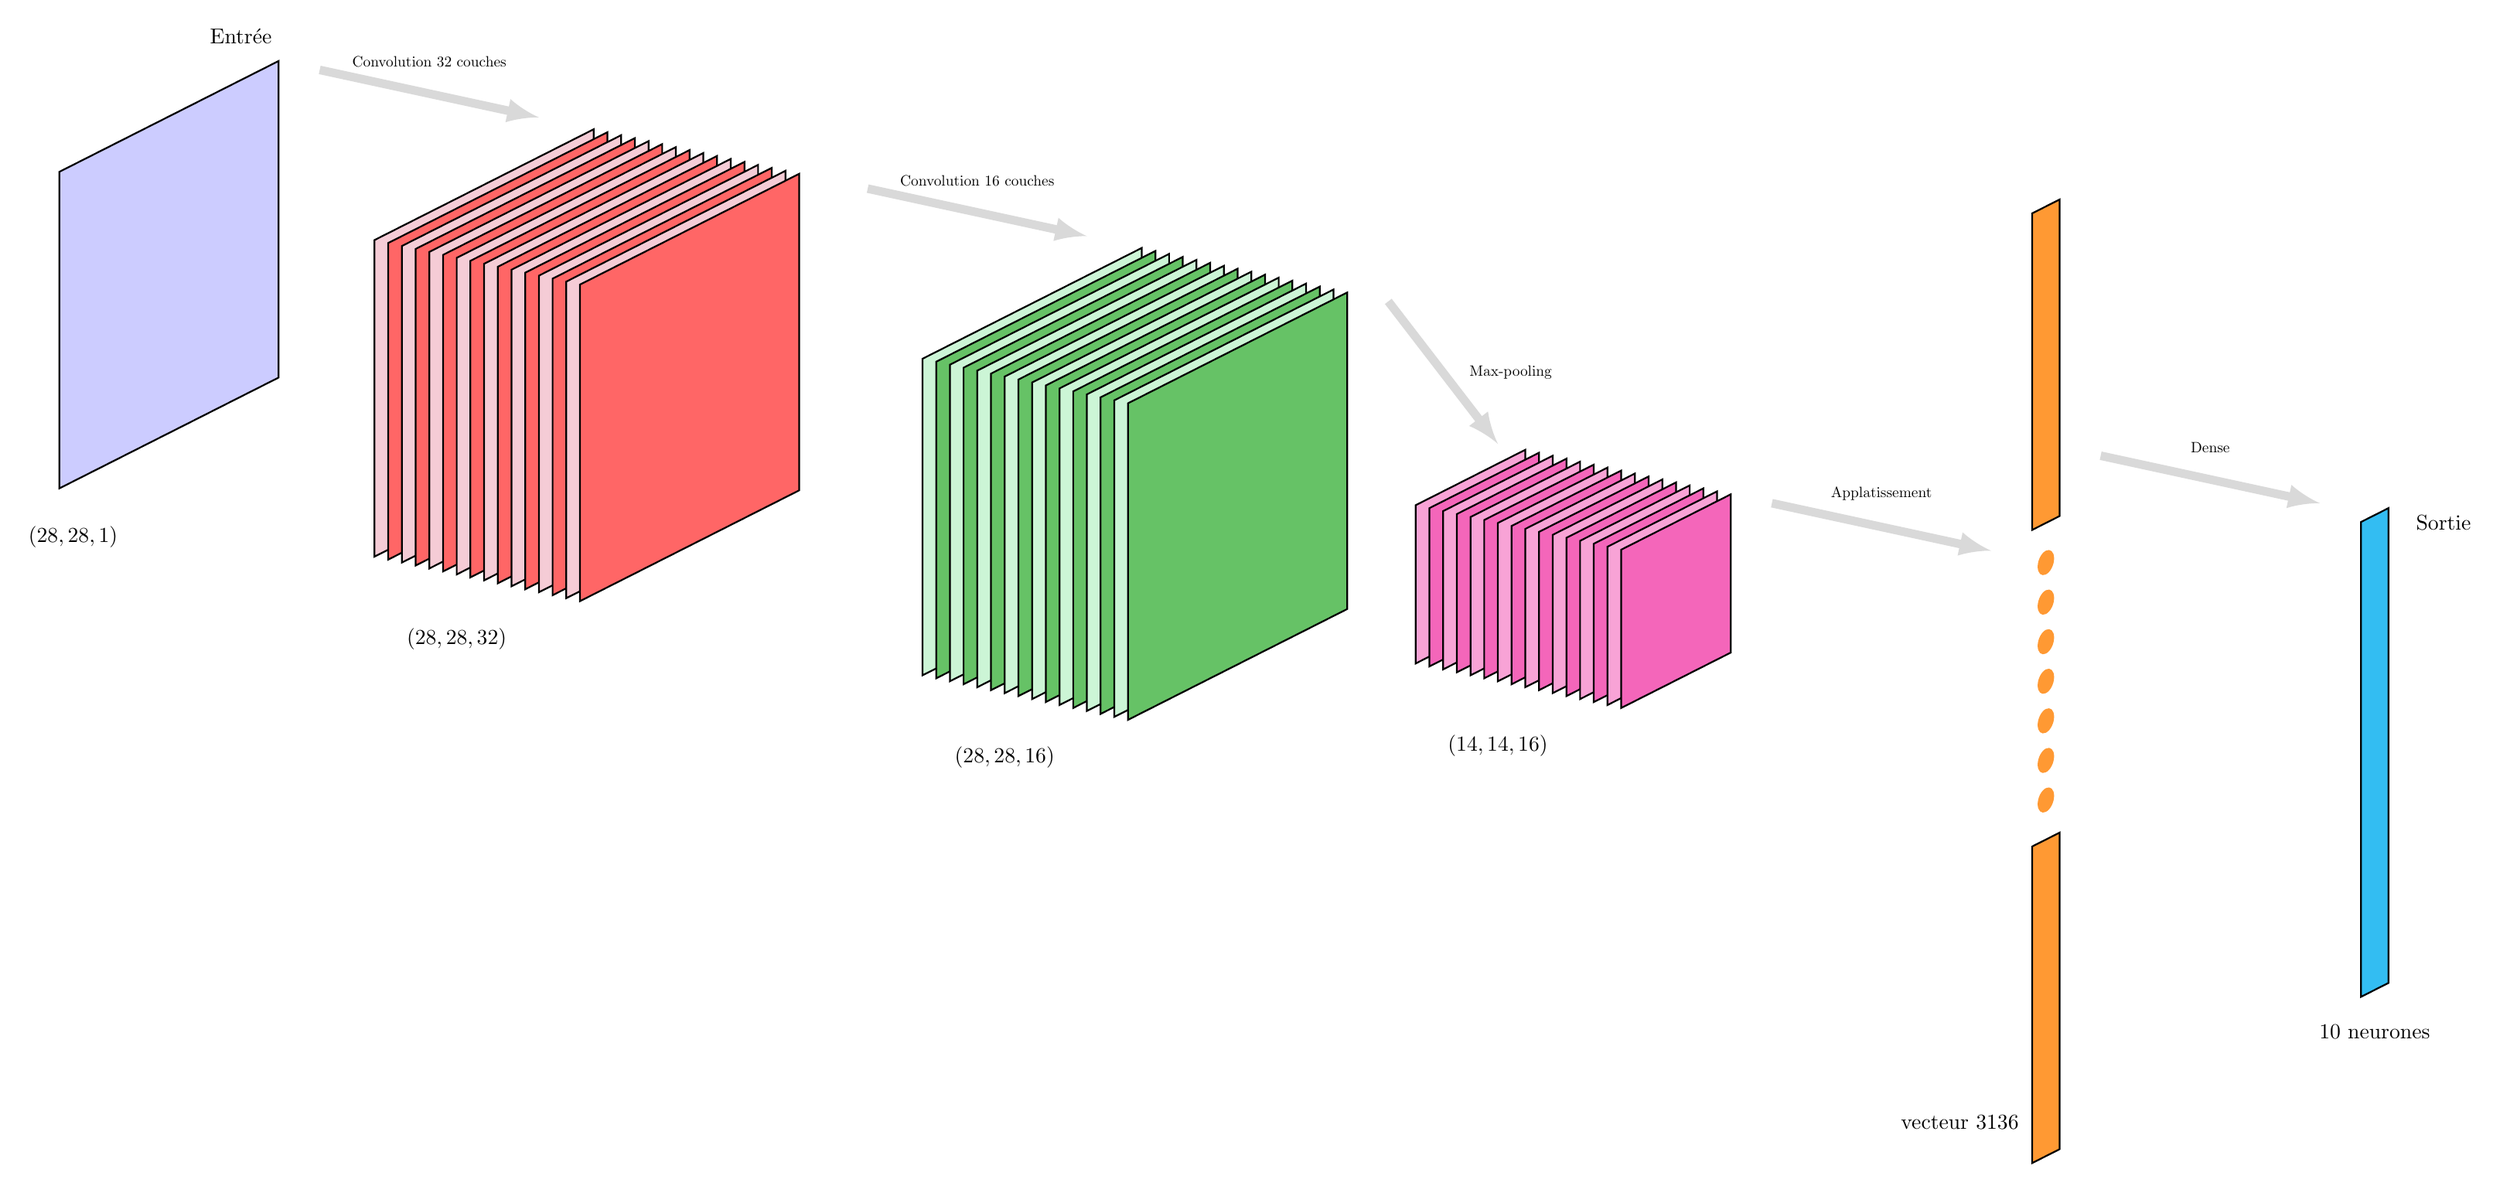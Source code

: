 \begin{tikzpicture}[scale=1,yscale=1.3,xscale=0.9,yslant=.35,nodes={font=},z={([yslant=-.5]1,0)}]


%\begin{tikzpicture}[scale=0.5,yscale=1.3,xscale=0.9,yslant=.35,nodes={font=\bfseries\sffamily\huge},z={([yslant=-.5]1,0)}]


\xdef\filtersep{0.25};  % distance between two filter




%%%%%%%%%%%%%%%%%%
% Input image
\xdef\position{0};
\xdef\size{4};   % instead of 28x28
\xdef\numfilter{1};

\foreach \i in {1,...,\numfilter}{ 
  % \filldraw[thick, fill=gray] (-\halfsize,-\halfsize,\position+2*\i*\filtersep) rectangle (\halfsize,\halfsize,\position+2*\i*\filtersep);
  \filldraw[thick, fill=blue!20] (-\size/2,-\size/2,{\position+(2*\i+1)*\filtersep}) rectangle (\size/2,\size/2,{\position+(2*\i+1)*\filtersep});
}

% \fill[red] (-\size/2,-\size/2,\position+3*\filtersep) rectangle ++(1,1,0);
\node[above left=2ex]  at (\size/2,\size/2,1) {Entrée};
\node[below=3ex]  at (-\size/2,-\size/2,1) {$(28,28,1)$};


% Arrow
\draw[->, >=latex, gray!30, line width=4] (\size/2,\size/2,\position+1.5)  -- ++(0,0,4) node[midway, above=2ex, black,scale=0.7]{Convolution 32 couches};



%%%%%%%%%%%%%%%%%%
% Conv16
\xdef\position{6};
\xdef\size{4};
\xdef\numfilter{8};

\foreach \i in {1,...,\numfilter}{ 
  \filldraw[thick, fill=red!80!blue!20] (-\size/2,-\size/2,\position+2*\i*\filtersep) rectangle (\size/2,\size/2,\position+2*\i*\filtersep);
  \filldraw[thick, fill=red!60] (-\size/2,-\size/2,{\position+(2*\i+1)*\filtersep}) rectangle (\size/2,\size/2,{\position+(2*\i+1)*\filtersep});
}

\node[below=5ex] at (-\size/2,-\size/2,\position+\numfilter*\filtersep) {$(28,28,32)$};

% Arrow
\draw[->, >=latex, gray!30, line width=4] (\size/2,\size/2,\position+2*\numfilter*\filtersep+1.5)  -- ++(0,0,4) node[midway, above=2ex, black,scale=0.7]{Convolution 16 couches};

%%%%%%%%%%%%%%%%%%
% Conv16
\xdef\position{16};
\xdef\size{4};
\xdef\numfilter{8};

\foreach \i in {1,...,\numfilter}{ 
  \filldraw[thick, fill=green!80!blue!20] (-\size/2,-\size/2,\position+2*\i*\filtersep) rectangle (\size/2,\size/2,\position+2*\i*\filtersep);
  \filldraw[thick, fill=green!60!black!60] (-\size/2,-\size/2,{\position+(2*\i+1)*\filtersep}) rectangle (\size/2,\size/2,{\position+(2*\i+1)*\filtersep});
}

\node[below=5ex] at (-\size/2,-\size/2,\position+\numfilter*\filtersep) {$(28,28,16)$};

% Arrow
\draw[->, >=latex, gray!30, line width=4] (\size/2,\size/2,\position+2*\numfilter*\filtersep+1)  -- ++(-1,-1,3) node[midway, right=2ex, black,scale=0.7]{Max-pooling};



%%%%%%%%%%%%%%%%%%
% Max-pool
\xdef\position{24};
\xdef\size{2};
\xdef\numfilter{8};

\foreach \i in {1,...,\numfilter}{ 
  \filldraw[thick, fill=magenta!60!white!60] (-\size/2,-\size/2,\position+2*\i*\filtersep) rectangle (\size/2,\size/2,\position+2*\i*\filtersep);
  \filldraw[thick, fill=magenta!60] (-\size/2,-\size/2,{\position+(2*\i+1)*\filtersep}) rectangle (\size/2,\size/2,{\position+(2*\i+1)*\filtersep});
}

\node[below=5ex] at (-\size/2,-\size/2,\position+\numfilter*\filtersep) {$(14,14,16)$};

% Arrow
\draw[->, >=latex, gray!30, line width=4] (\size/2,\size/2,\position+2*\numfilter*\filtersep+1)  -- ++(0,0,4) node[midway, above=2ex, black,scale=0.7]{Applatissement};


%%%%%%%%%%%%%%%%%%
% Vec grand
\xdef\position{35};
\xdef\size{4};

\filldraw[thick, fill=orange!80] (-0.25,-\size-2,\position) rectangle ++ (0.5,\size,0);
\filldraw[thick, fill=orange!80] (-0.25,2,\position) rectangle ++ (0.5,\size,0);

\foreach \i in {-1.5,-1,...,1.5}{
\fill[orange!80] (0,\i,\position) circle(0.15);
}

\node[above left=3ex] at (0,-\size-2,\position) {vecteur $3136$};

% Arrow
\draw[->, >=latex, gray!30, line width=4] (\size/2,\size/2,\position-1)  -- ++(0,0,4) node[midway, above=2ex, black,scale=0.7]{Dense};

%%%%%%%%%%%%%%%%%%
% Vec10
\xdef\position{41};
\xdef\size{6};

\filldraw[thick, fill=cyan!80] (-0.25,-\size/2,\position) rectangle ++ (0.5,\size,0);

\node[below=3ex] at (0,-\size/2,\position) {$10$ neurones};
\node[below right=1ex]  at (0.5,\size/2,\position) {Sortie};


% Arrows
% \usetikzlibrary{3d}
%\begin{scope}[canvas is xz plane at y=-\size, transform shape]
%\pgflowlevelsynccm
%\draw[->, >=latex, gray!30, line width=0.5em] (\size/2,\size/2,3)  -- ++(0,10,0);
%\end{scope}

 \end{tikzpicture}






